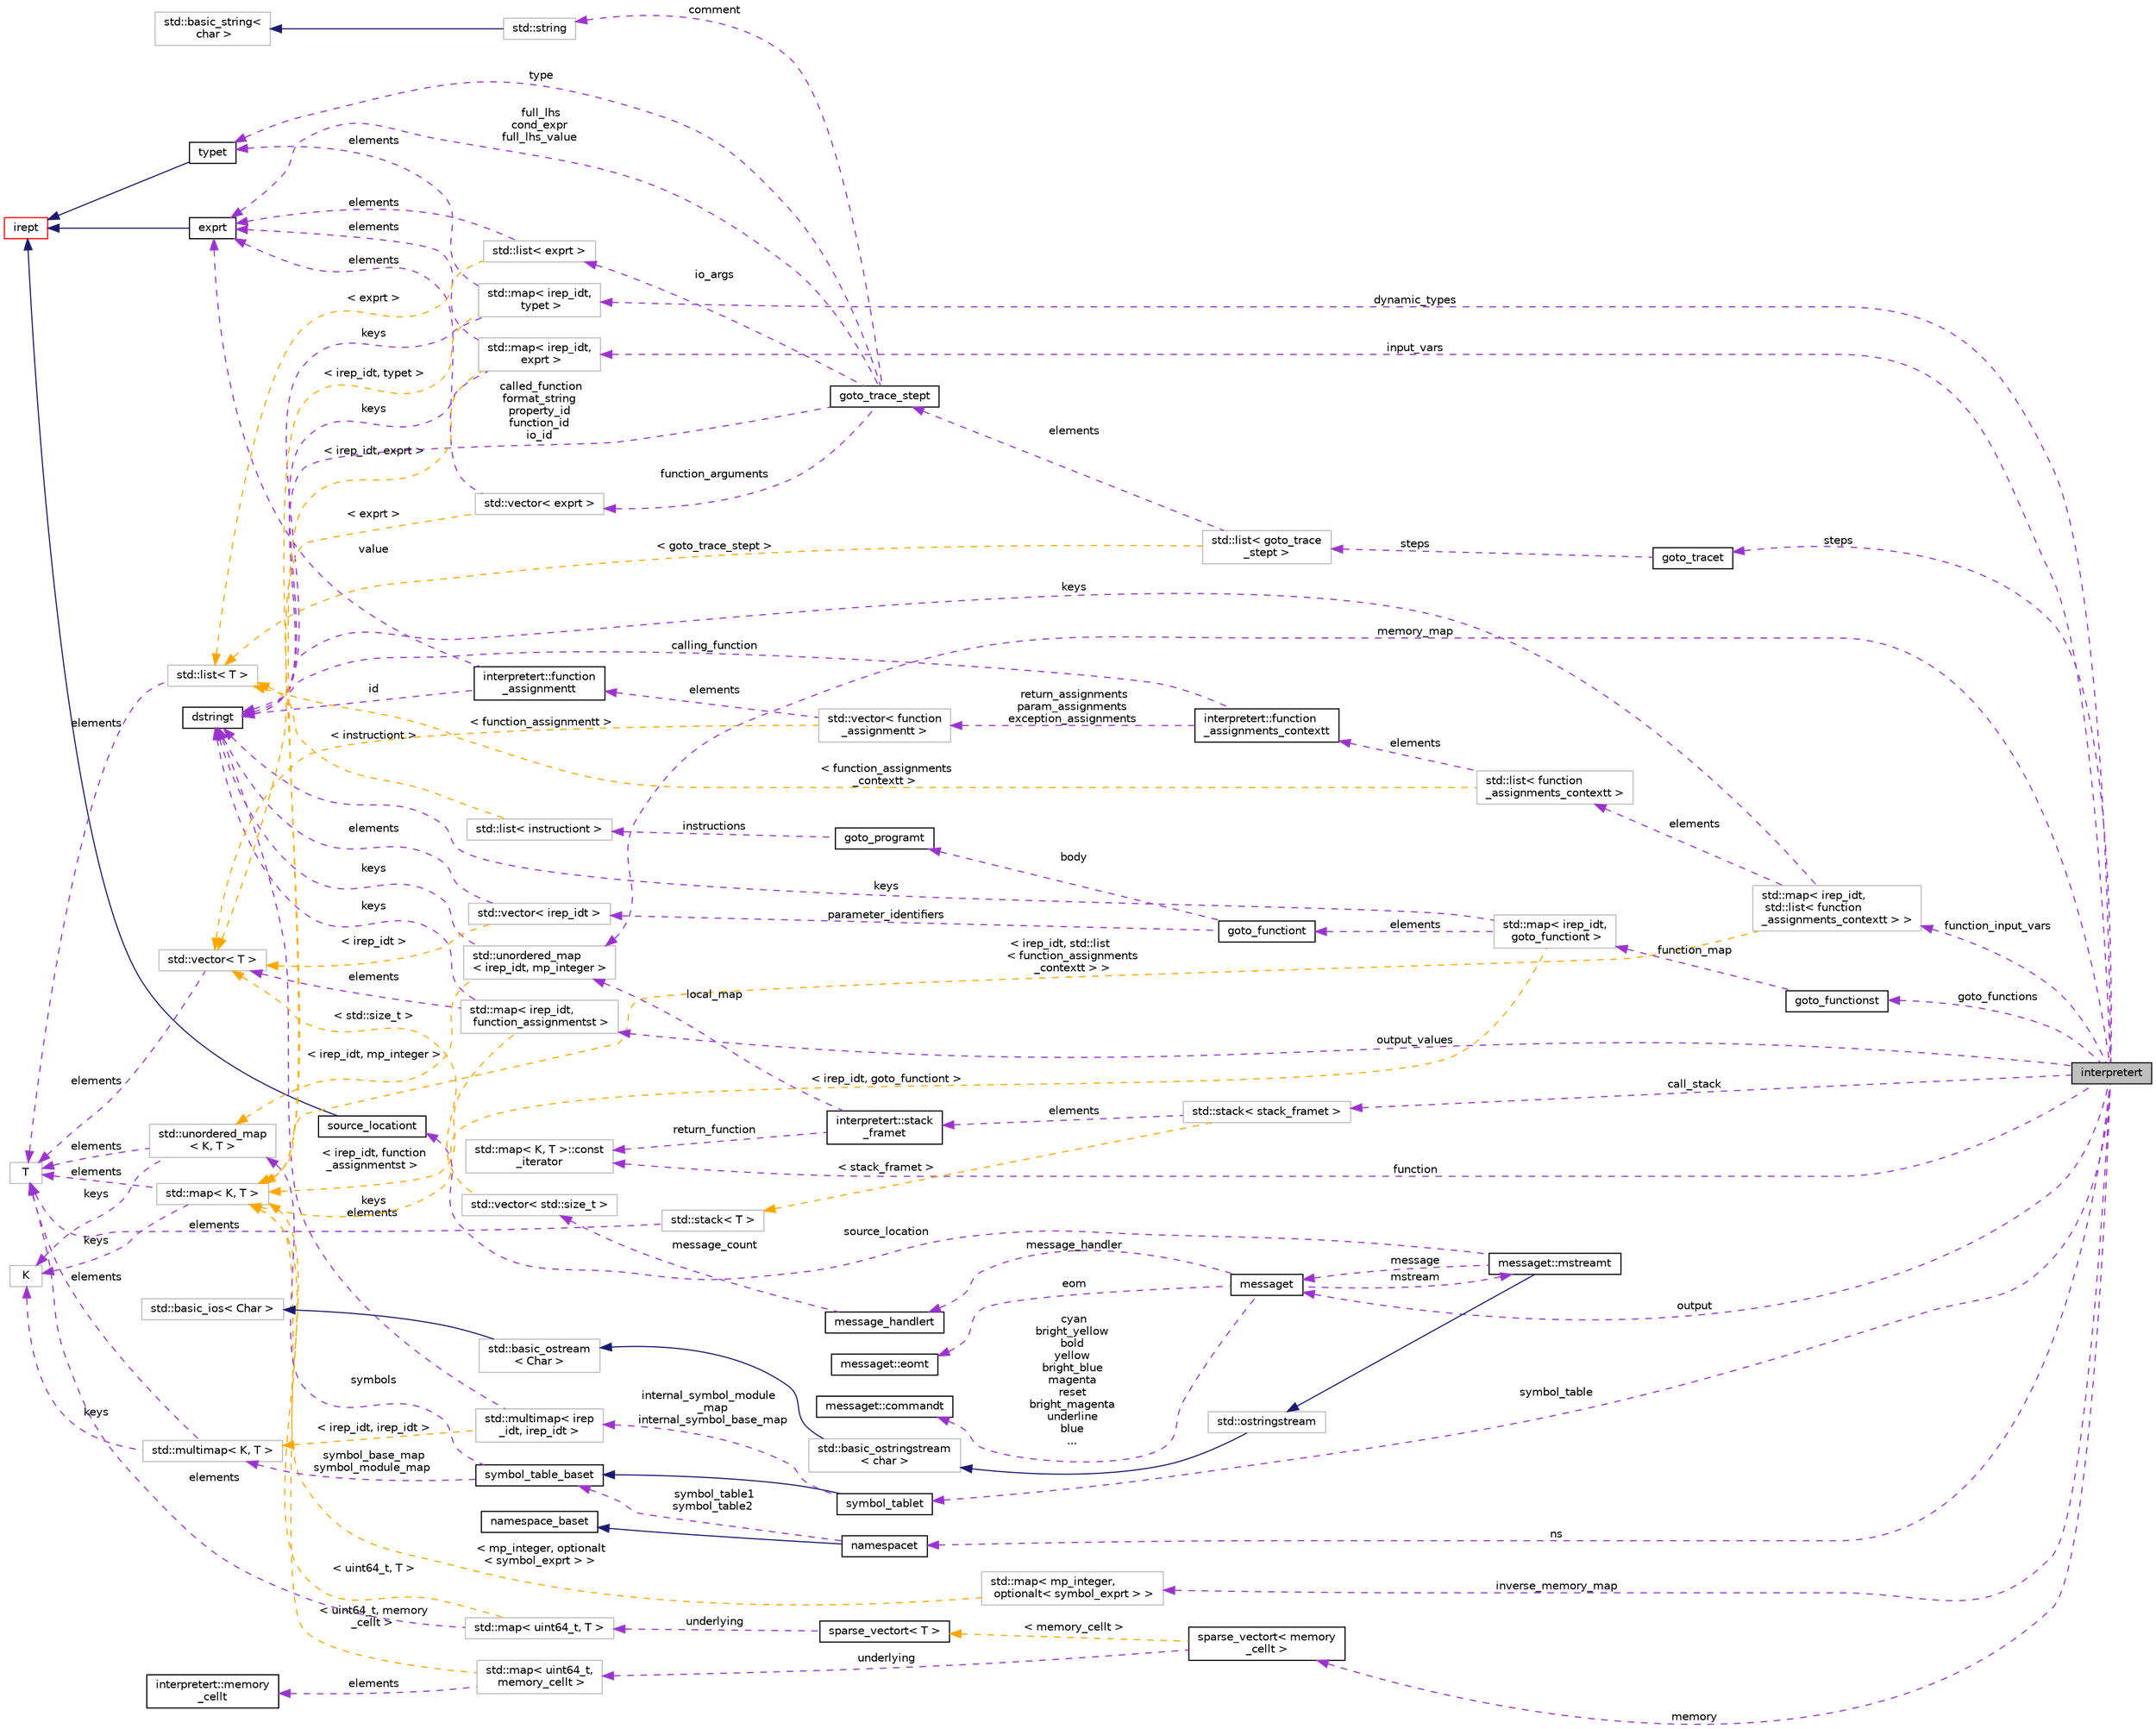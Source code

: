 digraph "interpretert"
{
 // LATEX_PDF_SIZE
  bgcolor="transparent";
  edge [fontname="Helvetica",fontsize="10",labelfontname="Helvetica",labelfontsize="10"];
  node [fontname="Helvetica",fontsize="10",shape=record];
  rankdir="LR";
  Node1 [label="interpretert",height=0.2,width=0.4,color="black", fillcolor="grey75", style="filled", fontcolor="black",tooltip=" "];
  Node2 -> Node1 [dir="back",color="darkorchid3",fontsize="10",style="dashed",label=" function_input_vars" ,fontname="Helvetica"];
  Node2 [label="std::map\< irep_idt,\l std::list\< function\l_assignments_contextt \> \>",height=0.2,width=0.4,color="grey75",tooltip=" "];
  Node3 -> Node2 [dir="back",color="darkorchid3",fontsize="10",style="dashed",label=" elements" ,fontname="Helvetica"];
  Node3 [label="std::list\< function\l_assignments_contextt \>",height=0.2,width=0.4,color="grey75",tooltip=" "];
  Node4 -> Node3 [dir="back",color="darkorchid3",fontsize="10",style="dashed",label=" elements" ,fontname="Helvetica"];
  Node4 [label="interpretert::function\l_assignments_contextt",height=0.2,width=0.4,color="black",URL="$structinterpretert_1_1function__assignments__contextt.html",tooltip=" "];
  Node5 -> Node4 [dir="back",color="darkorchid3",fontsize="10",style="dashed",label=" return_assignments\nparam_assignments\nexception_assignments" ,fontname="Helvetica"];
  Node5 [label="std::vector\< function\l_assignmentt \>",height=0.2,width=0.4,color="grey75",tooltip=" "];
  Node6 -> Node5 [dir="back",color="darkorchid3",fontsize="10",style="dashed",label=" elements" ,fontname="Helvetica"];
  Node6 [label="interpretert::function\l_assignmentt",height=0.2,width=0.4,color="black",URL="$structinterpretert_1_1function__assignmentt.html",tooltip=" "];
  Node7 -> Node6 [dir="back",color="darkorchid3",fontsize="10",style="dashed",label=" id" ,fontname="Helvetica"];
  Node7 [label="dstringt",height=0.2,width=0.4,color="black",URL="$classdstringt.html",tooltip="dstringt has one field, an unsigned integer no which is an index into a static table of strings."];
  Node8 -> Node6 [dir="back",color="darkorchid3",fontsize="10",style="dashed",label=" value" ,fontname="Helvetica"];
  Node8 [label="exprt",height=0.2,width=0.4,color="black",URL="$classexprt.html",tooltip="Base class for all expressions."];
  Node9 -> Node8 [dir="back",color="midnightblue",fontsize="10",style="solid",fontname="Helvetica"];
  Node9 [label="irept",height=0.2,width=0.4,color="red",URL="$classirept.html",tooltip="There are a large number of kinds of tree structured or tree-like data in CPROVER."];
  Node14 -> Node5 [dir="back",color="orange",fontsize="10",style="dashed",label=" \< function_assignmentt \>" ,fontname="Helvetica"];
  Node14 [label="std::vector\< T \>",height=0.2,width=0.4,color="grey75",tooltip="STL class."];
  Node15 -> Node14 [dir="back",color="darkorchid3",fontsize="10",style="dashed",label=" elements" ,fontname="Helvetica"];
  Node15 [label="T",height=0.2,width=0.4,color="grey75",tooltip=" "];
  Node7 -> Node4 [dir="back",color="darkorchid3",fontsize="10",style="dashed",label=" calling_function" ,fontname="Helvetica"];
  Node17 -> Node3 [dir="back",color="orange",fontsize="10",style="dashed",label=" \< function_assignments\l_contextt \>" ,fontname="Helvetica"];
  Node17 [label="std::list\< T \>",height=0.2,width=0.4,color="grey75",tooltip="STL class."];
  Node15 -> Node17 [dir="back",color="darkorchid3",fontsize="10",style="dashed",label=" elements" ,fontname="Helvetica"];
  Node7 -> Node2 [dir="back",color="darkorchid3",fontsize="10",style="dashed",label=" keys" ,fontname="Helvetica"];
  Node18 -> Node2 [dir="back",color="orange",fontsize="10",style="dashed",label=" \< irep_idt, std::list\l\< function_assignments\l_contextt \> \>" ,fontname="Helvetica"];
  Node18 [label="std::map\< K, T \>",height=0.2,width=0.4,color="grey75",tooltip="STL class."];
  Node19 -> Node18 [dir="back",color="darkorchid3",fontsize="10",style="dashed",label=" keys" ,fontname="Helvetica"];
  Node19 [label="K",height=0.2,width=0.4,color="grey75",tooltip=" "];
  Node15 -> Node18 [dir="back",color="darkorchid3",fontsize="10",style="dashed",label=" elements" ,fontname="Helvetica"];
  Node20 -> Node1 [dir="back",color="darkorchid3",fontsize="10",style="dashed",label=" symbol_table" ,fontname="Helvetica"];
  Node20 [label="symbol_tablet",height=0.2,width=0.4,color="black",URL="$classsymbol__tablet.html",tooltip="The symbol table."];
  Node21 -> Node20 [dir="back",color="midnightblue",fontsize="10",style="solid",fontname="Helvetica"];
  Node21 [label="symbol_table_baset",height=0.2,width=0.4,color="black",URL="$classsymbol__table__baset.html",tooltip="The symbol table base class interface."];
  Node22 -> Node21 [dir="back",color="darkorchid3",fontsize="10",style="dashed",label=" symbol_base_map\nsymbol_module_map" ,fontname="Helvetica"];
  Node22 [label="std::multimap\< K, T \>",height=0.2,width=0.4,color="grey75",tooltip="STL class."];
  Node19 -> Node22 [dir="back",color="darkorchid3",fontsize="10",style="dashed",label=" keys" ,fontname="Helvetica"];
  Node15 -> Node22 [dir="back",color="darkorchid3",fontsize="10",style="dashed",label=" elements" ,fontname="Helvetica"];
  Node23 -> Node21 [dir="back",color="darkorchid3",fontsize="10",style="dashed",label=" symbols" ,fontname="Helvetica"];
  Node23 [label="std::unordered_map\l\< K, T \>",height=0.2,width=0.4,color="grey75",tooltip="STL class."];
  Node19 -> Node23 [dir="back",color="darkorchid3",fontsize="10",style="dashed",label=" keys" ,fontname="Helvetica"];
  Node15 -> Node23 [dir="back",color="darkorchid3",fontsize="10",style="dashed",label=" elements" ,fontname="Helvetica"];
  Node24 -> Node20 [dir="back",color="darkorchid3",fontsize="10",style="dashed",label=" internal_symbol_module\l_map\ninternal_symbol_base_map" ,fontname="Helvetica"];
  Node24 [label="std::multimap\< irep\l_idt, irep_idt \>",height=0.2,width=0.4,color="grey75",tooltip=" "];
  Node7 -> Node24 [dir="back",color="darkorchid3",fontsize="10",style="dashed",label=" keys\nelements" ,fontname="Helvetica"];
  Node22 -> Node24 [dir="back",color="orange",fontsize="10",style="dashed",label=" \< irep_idt, irep_idt \>" ,fontname="Helvetica"];
  Node25 -> Node1 [dir="back",color="darkorchid3",fontsize="10",style="dashed",label=" output" ,fontname="Helvetica"];
  Node25 [label="messaget",height=0.2,width=0.4,color="black",URL="$classmessaget.html",tooltip="Class that provides messages with a built-in verbosity 'level'."];
  Node26 -> Node25 [dir="back",color="darkorchid3",fontsize="10",style="dashed",label=" message_handler" ,fontname="Helvetica"];
  Node26 [label="message_handlert",height=0.2,width=0.4,color="black",URL="$classmessage__handlert.html",tooltip=" "];
  Node27 -> Node26 [dir="back",color="darkorchid3",fontsize="10",style="dashed",label=" message_count" ,fontname="Helvetica"];
  Node27 [label="std::vector\< std::size_t \>",height=0.2,width=0.4,color="grey75",tooltip=" "];
  Node14 -> Node27 [dir="back",color="orange",fontsize="10",style="dashed",label=" \< std::size_t \>" ,fontname="Helvetica"];
  Node28 -> Node25 [dir="back",color="darkorchid3",fontsize="10",style="dashed",label=" cyan\nbright_yellow\nbold\nyellow\nbright_blue\nmagenta\nreset\nbright_magenta\nunderline\nblue\n..." ,fontname="Helvetica"];
  Node28 [label="messaget::commandt",height=0.2,width=0.4,color="black",URL="$classmessaget_1_1commandt.html",tooltip=" "];
  Node29 -> Node25 [dir="back",color="darkorchid3",fontsize="10",style="dashed",label=" mstream" ,fontname="Helvetica"];
  Node29 [label="messaget::mstreamt",height=0.2,width=0.4,color="black",URL="$classmessaget_1_1mstreamt.html",tooltip=" "];
  Node30 -> Node29 [dir="back",color="midnightblue",fontsize="10",style="solid",fontname="Helvetica"];
  Node30 [label="std::ostringstream",height=0.2,width=0.4,color="grey75",tooltip="STL class."];
  Node31 -> Node30 [dir="back",color="midnightblue",fontsize="10",style="solid",fontname="Helvetica"];
  Node31 [label="std::basic_ostringstream\l\< char \>",height=0.2,width=0.4,color="grey75",tooltip="STL class."];
  Node32 -> Node31 [dir="back",color="midnightblue",fontsize="10",style="solid",fontname="Helvetica"];
  Node32 [label="std::basic_ostream\l\< Char \>",height=0.2,width=0.4,color="grey75",tooltip="STL class."];
  Node33 -> Node32 [dir="back",color="midnightblue",fontsize="10",style="solid",fontname="Helvetica"];
  Node33 [label="std::basic_ios\< Char \>",height=0.2,width=0.4,color="grey75",tooltip="STL class."];
  Node25 -> Node29 [dir="back",color="darkorchid3",fontsize="10",style="dashed",label=" message" ,fontname="Helvetica"];
  Node35 -> Node29 [dir="back",color="darkorchid3",fontsize="10",style="dashed",label=" source_location" ,fontname="Helvetica"];
  Node35 [label="source_locationt",height=0.2,width=0.4,color="black",URL="$classsource__locationt.html",tooltip=" "];
  Node9 -> Node35 [dir="back",color="midnightblue",fontsize="10",style="solid",fontname="Helvetica"];
  Node36 -> Node25 [dir="back",color="darkorchid3",fontsize="10",style="dashed",label=" eom" ,fontname="Helvetica"];
  Node36 [label="messaget::eomt",height=0.2,width=0.4,color="black",URL="$classmessaget_1_1eomt.html",tooltip=" "];
  Node37 -> Node1 [dir="back",color="darkorchid3",fontsize="10",style="dashed",label=" ns" ,fontname="Helvetica"];
  Node37 [label="namespacet",height=0.2,width=0.4,color="black",URL="$classnamespacet.html",tooltip="A namespacet is essentially one or two symbol tables bound together, to allow for symbol lookups in t..."];
  Node38 -> Node37 [dir="back",color="midnightblue",fontsize="10",style="solid",fontname="Helvetica"];
  Node38 [label="namespace_baset",height=0.2,width=0.4,color="black",URL="$classnamespace__baset.html",tooltip="Basic interface for a namespace."];
  Node21 -> Node37 [dir="back",color="darkorchid3",fontsize="10",style="dashed",label=" symbol_table1\nsymbol_table2" ,fontname="Helvetica"];
  Node39 -> Node1 [dir="back",color="darkorchid3",fontsize="10",style="dashed",label=" dynamic_types" ,fontname="Helvetica"];
  Node39 [label="std::map\< irep_idt,\l typet \>",height=0.2,width=0.4,color="grey75",tooltip=" "];
  Node40 -> Node39 [dir="back",color="darkorchid3",fontsize="10",style="dashed",label=" elements" ,fontname="Helvetica"];
  Node40 [label="typet",height=0.2,width=0.4,color="black",URL="$classtypet.html",tooltip="The type of an expression, extends irept."];
  Node9 -> Node40 [dir="back",color="midnightblue",fontsize="10",style="solid",fontname="Helvetica"];
  Node7 -> Node39 [dir="back",color="darkorchid3",fontsize="10",style="dashed",label=" keys" ,fontname="Helvetica"];
  Node18 -> Node39 [dir="back",color="orange",fontsize="10",style="dashed",label=" \< irep_idt, typet \>" ,fontname="Helvetica"];
  Node41 -> Node1 [dir="back",color="darkorchid3",fontsize="10",style="dashed",label=" function" ,fontname="Helvetica"];
  Node41 [label="std::map\< K, T \>::const\l_iterator",height=0.2,width=0.4,color="grey75",tooltip="STL iterator class."];
  Node42 -> Node1 [dir="back",color="darkorchid3",fontsize="10",style="dashed",label=" steps" ,fontname="Helvetica"];
  Node42 [label="goto_tracet",height=0.2,width=0.4,color="black",URL="$classgoto__tracet.html",tooltip="Trace of a GOTO program."];
  Node43 -> Node42 [dir="back",color="darkorchid3",fontsize="10",style="dashed",label=" steps" ,fontname="Helvetica"];
  Node43 [label="std::list\< goto_trace\l_stept \>",height=0.2,width=0.4,color="grey75",tooltip=" "];
  Node44 -> Node43 [dir="back",color="darkorchid3",fontsize="10",style="dashed",label=" elements" ,fontname="Helvetica"];
  Node44 [label="goto_trace_stept",height=0.2,width=0.4,color="black",URL="$classgoto__trace__stept.html",tooltip="Step of the trace of a GOTO program."];
  Node45 -> Node44 [dir="back",color="darkorchid3",fontsize="10",style="dashed",label=" io_args" ,fontname="Helvetica"];
  Node45 [label="std::list\< exprt \>",height=0.2,width=0.4,color="grey75",tooltip=" "];
  Node8 -> Node45 [dir="back",color="darkorchid3",fontsize="10",style="dashed",label=" elements" ,fontname="Helvetica"];
  Node17 -> Node45 [dir="back",color="orange",fontsize="10",style="dashed",label=" \< exprt \>" ,fontname="Helvetica"];
  Node40 -> Node44 [dir="back",color="darkorchid3",fontsize="10",style="dashed",label=" type" ,fontname="Helvetica"];
  Node7 -> Node44 [dir="back",color="darkorchid3",fontsize="10",style="dashed",label=" called_function\nformat_string\nproperty_id\nfunction_id\nio_id" ,fontname="Helvetica"];
  Node46 -> Node44 [dir="back",color="darkorchid3",fontsize="10",style="dashed",label=" comment" ,fontname="Helvetica"];
  Node46 [label="std::string",height=0.2,width=0.4,color="grey75",tooltip="STL class."];
  Node47 -> Node46 [dir="back",color="midnightblue",fontsize="10",style="solid",fontname="Helvetica"];
  Node47 [label="std::basic_string\<\l char \>",height=0.2,width=0.4,color="grey75",tooltip="STL class."];
  Node8 -> Node44 [dir="back",color="darkorchid3",fontsize="10",style="dashed",label=" full_lhs\ncond_expr\nfull_lhs_value" ,fontname="Helvetica"];
  Node48 -> Node44 [dir="back",color="darkorchid3",fontsize="10",style="dashed",label=" function_arguments" ,fontname="Helvetica"];
  Node48 [label="std::vector\< exprt \>",height=0.2,width=0.4,color="grey75",tooltip=" "];
  Node8 -> Node48 [dir="back",color="darkorchid3",fontsize="10",style="dashed",label=" elements" ,fontname="Helvetica"];
  Node14 -> Node48 [dir="back",color="orange",fontsize="10",style="dashed",label=" \< exprt \>" ,fontname="Helvetica"];
  Node17 -> Node43 [dir="back",color="orange",fontsize="10",style="dashed",label=" \< goto_trace_stept \>" ,fontname="Helvetica"];
  Node49 -> Node1 [dir="back",color="darkorchid3",fontsize="10",style="dashed",label=" memory_map" ,fontname="Helvetica"];
  Node49 [label="std::unordered_map\l\< irep_idt, mp_integer \>",height=0.2,width=0.4,color="grey75",tooltip=" "];
  Node7 -> Node49 [dir="back",color="darkorchid3",fontsize="10",style="dashed",label=" keys" ,fontname="Helvetica"];
  Node23 -> Node49 [dir="back",color="orange",fontsize="10",style="dashed",label=" \< irep_idt, mp_integer \>" ,fontname="Helvetica"];
  Node50 -> Node1 [dir="back",color="darkorchid3",fontsize="10",style="dashed",label=" inverse_memory_map" ,fontname="Helvetica"];
  Node50 [label="std::map\< mp_integer,\l optionalt\< symbol_exprt \> \>",height=0.2,width=0.4,color="grey75",tooltip=" "];
  Node18 -> Node50 [dir="back",color="orange",fontsize="10",style="dashed",label=" \< mp_integer, optionalt\l\< symbol_exprt \> \>" ,fontname="Helvetica"];
  Node51 -> Node1 [dir="back",color="darkorchid3",fontsize="10",style="dashed",label=" input_vars" ,fontname="Helvetica"];
  Node51 [label="std::map\< irep_idt,\l exprt \>",height=0.2,width=0.4,color="grey75",tooltip=" "];
  Node7 -> Node51 [dir="back",color="darkorchid3",fontsize="10",style="dashed",label=" keys" ,fontname="Helvetica"];
  Node8 -> Node51 [dir="back",color="darkorchid3",fontsize="10",style="dashed",label=" elements" ,fontname="Helvetica"];
  Node18 -> Node51 [dir="back",color="orange",fontsize="10",style="dashed",label=" \< irep_idt, exprt \>" ,fontname="Helvetica"];
  Node52 -> Node1 [dir="back",color="darkorchid3",fontsize="10",style="dashed",label=" call_stack" ,fontname="Helvetica"];
  Node52 [label="std::stack\< stack_framet \>",height=0.2,width=0.4,color="grey75",tooltip=" "];
  Node53 -> Node52 [dir="back",color="darkorchid3",fontsize="10",style="dashed",label=" elements" ,fontname="Helvetica"];
  Node53 [label="interpretert::stack\l_framet",height=0.2,width=0.4,color="black",URL="$classinterpretert_1_1stack__framet.html",tooltip=" "];
  Node41 -> Node53 [dir="back",color="darkorchid3",fontsize="10",style="dashed",label=" return_function" ,fontname="Helvetica"];
  Node49 -> Node53 [dir="back",color="darkorchid3",fontsize="10",style="dashed",label=" local_map" ,fontname="Helvetica"];
  Node54 -> Node52 [dir="back",color="orange",fontsize="10",style="dashed",label=" \< stack_framet \>" ,fontname="Helvetica"];
  Node54 [label="std::stack\< T \>",height=0.2,width=0.4,color="grey75",tooltip="STL class."];
  Node15 -> Node54 [dir="back",color="darkorchid3",fontsize="10",style="dashed",label=" elements" ,fontname="Helvetica"];
  Node55 -> Node1 [dir="back",color="darkorchid3",fontsize="10",style="dashed",label=" memory" ,fontname="Helvetica"];
  Node55 [label="sparse_vectort\< memory\l_cellt \>",height=0.2,width=0.4,color="black",URL="$classsparse__vectort.html",tooltip=" "];
  Node56 -> Node55 [dir="back",color="darkorchid3",fontsize="10",style="dashed",label=" underlying" ,fontname="Helvetica"];
  Node56 [label="std::map\< uint64_t,\l memory_cellt \>",height=0.2,width=0.4,color="grey75",tooltip=" "];
  Node57 -> Node56 [dir="back",color="darkorchid3",fontsize="10",style="dashed",label=" elements" ,fontname="Helvetica"];
  Node57 [label="interpretert::memory\l_cellt",height=0.2,width=0.4,color="black",URL="$classinterpretert_1_1memory__cellt.html",tooltip=" "];
  Node18 -> Node56 [dir="back",color="orange",fontsize="10",style="dashed",label=" \< uint64_t, memory\l_cellt \>" ,fontname="Helvetica"];
  Node58 -> Node55 [dir="back",color="orange",fontsize="10",style="dashed",label=" \< memory_cellt \>" ,fontname="Helvetica"];
  Node58 [label="sparse_vectort\< T \>",height=0.2,width=0.4,color="black",URL="$classsparse__vectort.html",tooltip=" "];
  Node59 -> Node58 [dir="back",color="darkorchid3",fontsize="10",style="dashed",label=" underlying" ,fontname="Helvetica"];
  Node59 [label="std::map\< uint64_t, T \>",height=0.2,width=0.4,color="grey75",tooltip=" "];
  Node15 -> Node59 [dir="back",color="darkorchid3",fontsize="10",style="dashed",label=" elements" ,fontname="Helvetica"];
  Node18 -> Node59 [dir="back",color="orange",fontsize="10",style="dashed",label=" \< uint64_t, T \>" ,fontname="Helvetica"];
  Node60 -> Node1 [dir="back",color="darkorchid3",fontsize="10",style="dashed",label=" goto_functions" ,fontname="Helvetica"];
  Node60 [label="goto_functionst",height=0.2,width=0.4,color="black",URL="$classgoto__functionst.html",tooltip="A collection of goto functions."];
  Node61 -> Node60 [dir="back",color="darkorchid3",fontsize="10",style="dashed",label=" function_map" ,fontname="Helvetica"];
  Node61 [label="std::map\< irep_idt,\l goto_functiont \>",height=0.2,width=0.4,color="grey75",tooltip=" "];
  Node62 -> Node61 [dir="back",color="darkorchid3",fontsize="10",style="dashed",label=" elements" ,fontname="Helvetica"];
  Node62 [label="goto_functiont",height=0.2,width=0.4,color="black",URL="$classgoto__functiont.html",tooltip="A goto function, consisting of function body (see body) and parameter identifiers (see parameter_iden..."];
  Node63 -> Node62 [dir="back",color="darkorchid3",fontsize="10",style="dashed",label=" parameter_identifiers" ,fontname="Helvetica"];
  Node63 [label="std::vector\< irep_idt \>",height=0.2,width=0.4,color="grey75",tooltip=" "];
  Node7 -> Node63 [dir="back",color="darkorchid3",fontsize="10",style="dashed",label=" elements" ,fontname="Helvetica"];
  Node14 -> Node63 [dir="back",color="orange",fontsize="10",style="dashed",label=" \< irep_idt \>" ,fontname="Helvetica"];
  Node64 -> Node62 [dir="back",color="darkorchid3",fontsize="10",style="dashed",label=" body" ,fontname="Helvetica"];
  Node64 [label="goto_programt",height=0.2,width=0.4,color="black",URL="$classgoto__programt.html",tooltip="A generic container class for the GOTO intermediate representation of one function."];
  Node65 -> Node64 [dir="back",color="darkorchid3",fontsize="10",style="dashed",label=" instructions" ,fontname="Helvetica"];
  Node65 [label="std::list\< instructiont \>",height=0.2,width=0.4,color="grey75",tooltip=" "];
  Node17 -> Node65 [dir="back",color="orange",fontsize="10",style="dashed",label=" \< instructiont \>" ,fontname="Helvetica"];
  Node7 -> Node61 [dir="back",color="darkorchid3",fontsize="10",style="dashed",label=" keys" ,fontname="Helvetica"];
  Node18 -> Node61 [dir="back",color="orange",fontsize="10",style="dashed",label=" \< irep_idt, goto_functiont \>" ,fontname="Helvetica"];
  Node69 -> Node1 [dir="back",color="darkorchid3",fontsize="10",style="dashed",label=" output_values" ,fontname="Helvetica"];
  Node69 [label="std::map\< irep_idt,\l function_assignmentst \>",height=0.2,width=0.4,color="grey75",tooltip=" "];
  Node7 -> Node69 [dir="back",color="darkorchid3",fontsize="10",style="dashed",label=" keys" ,fontname="Helvetica"];
  Node14 -> Node69 [dir="back",color="darkorchid3",fontsize="10",style="dashed",label=" elements" ,fontname="Helvetica"];
  Node18 -> Node69 [dir="back",color="orange",fontsize="10",style="dashed",label=" \< irep_idt, function\l_assignmentst \>" ,fontname="Helvetica"];
}
